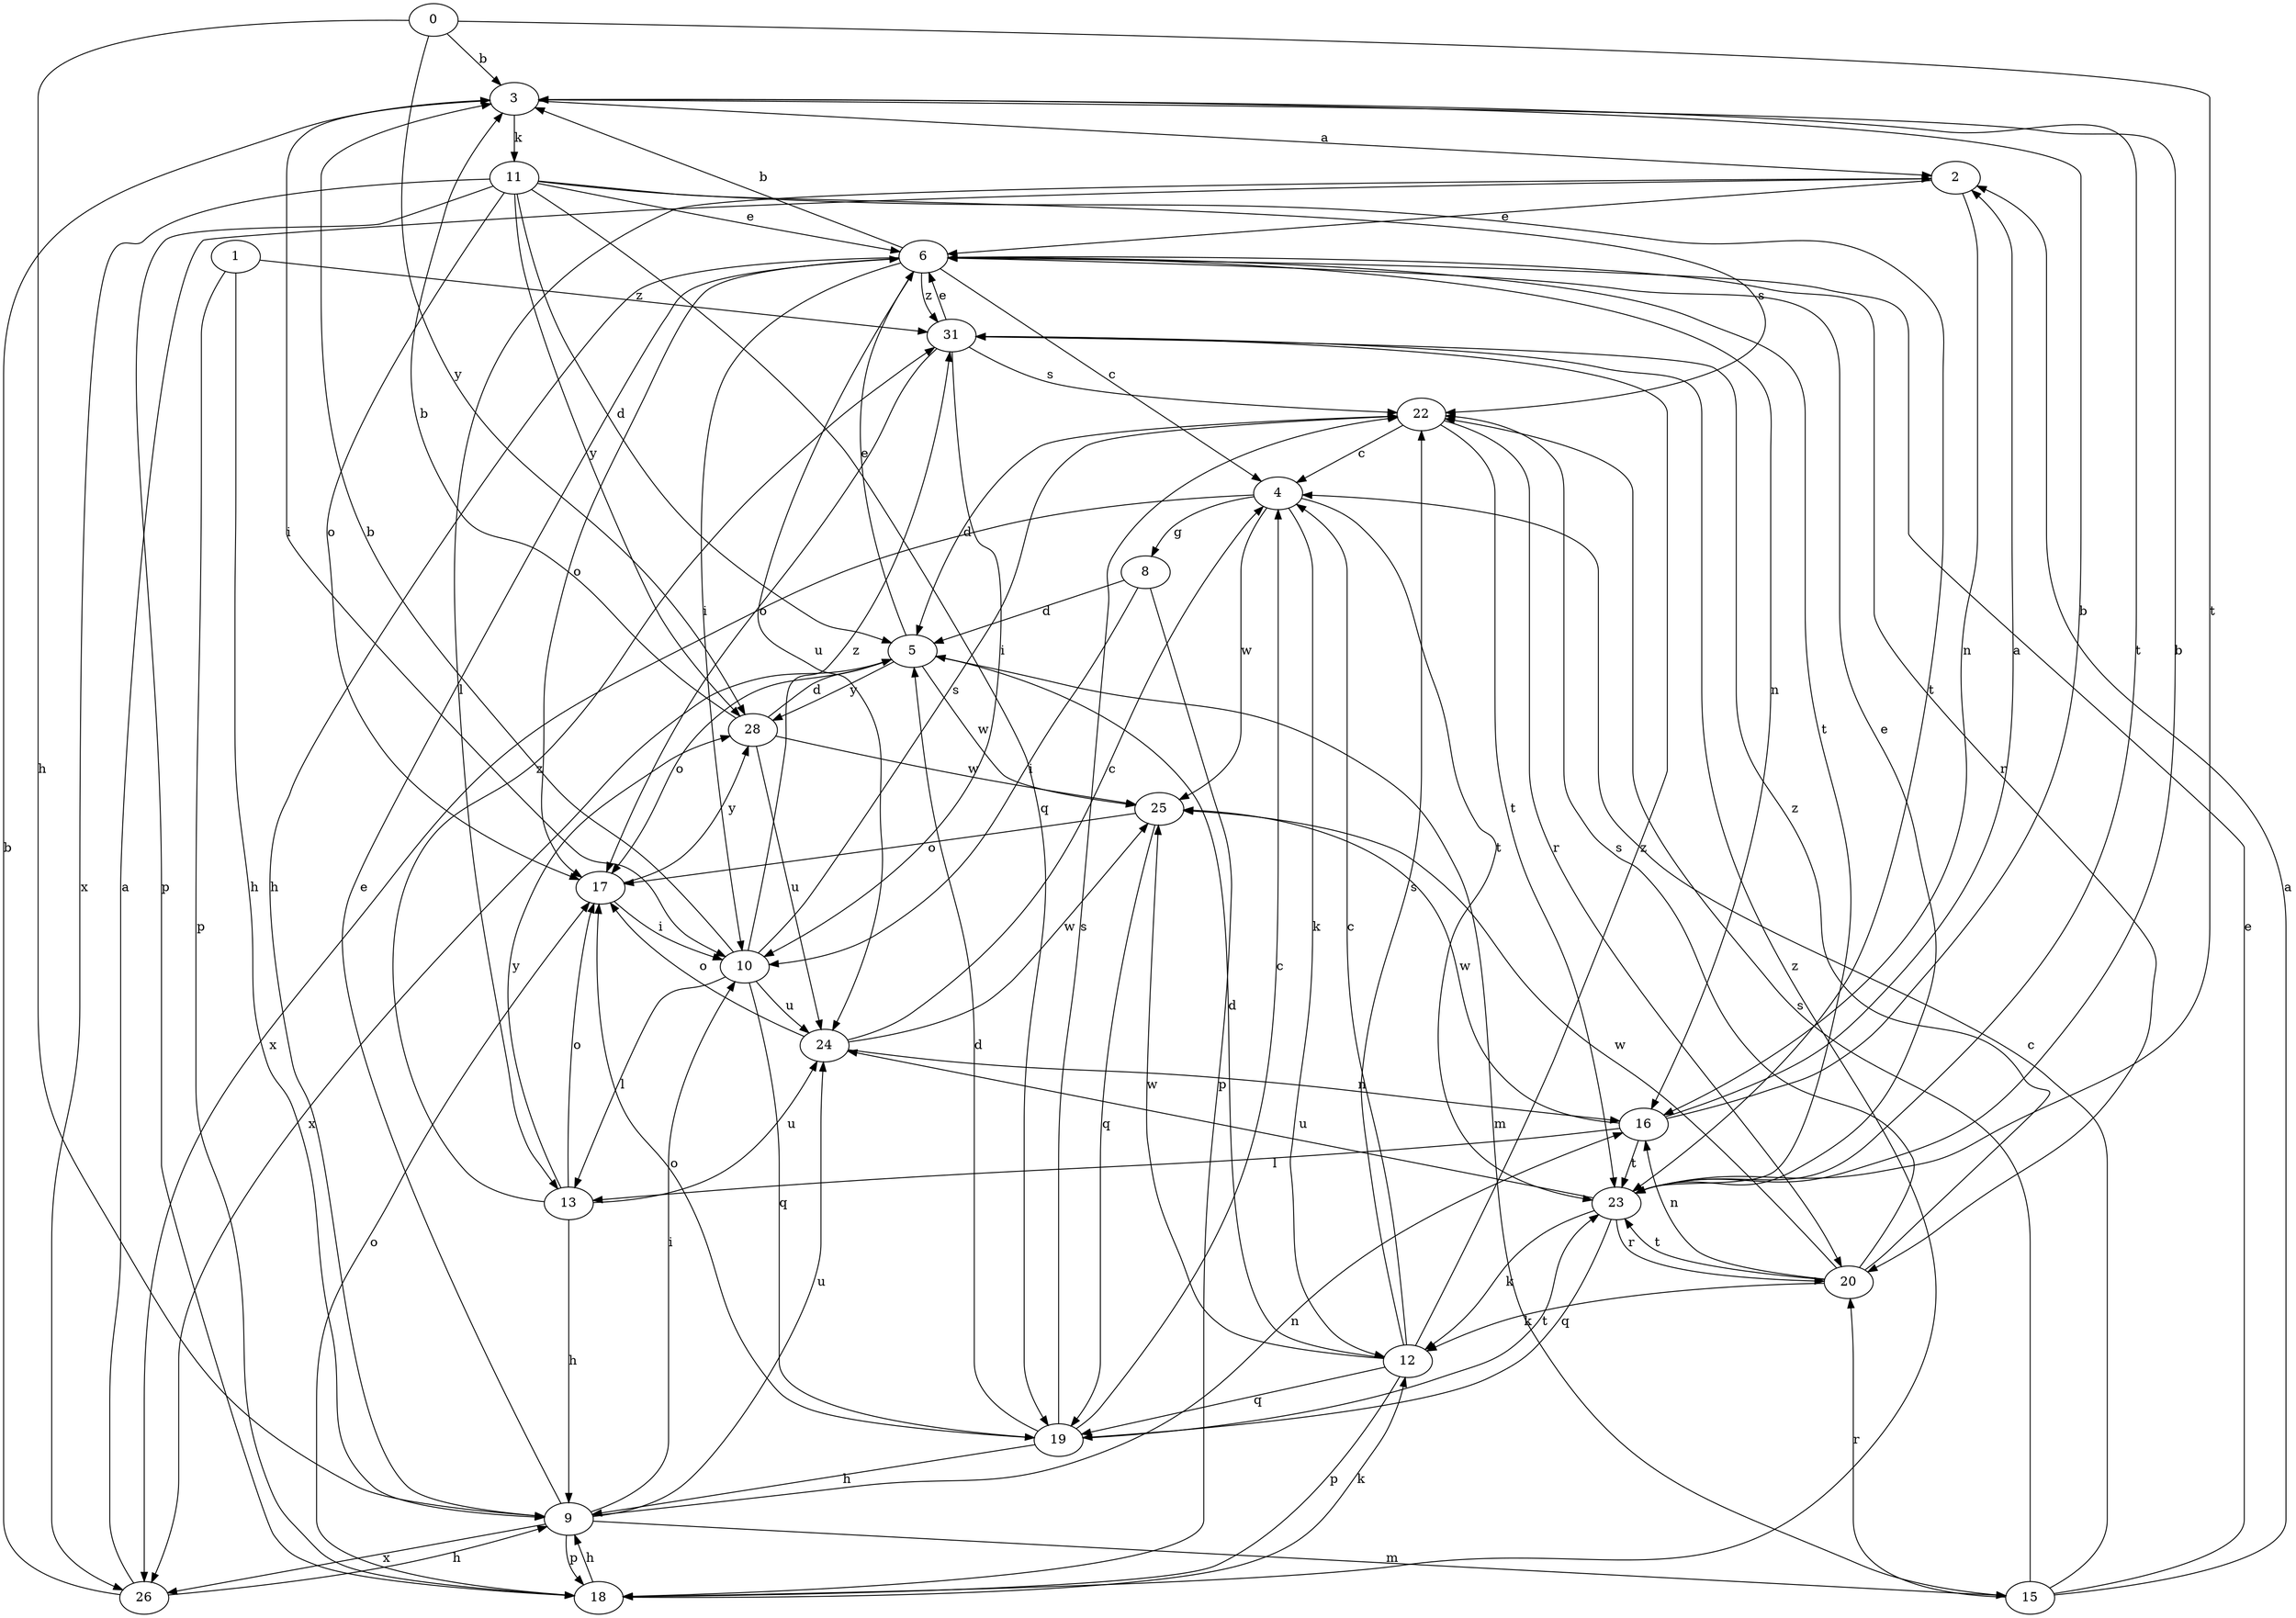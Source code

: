strict digraph  {
0;
1;
2;
3;
4;
5;
6;
8;
9;
10;
11;
12;
13;
15;
16;
17;
18;
19;
20;
22;
23;
24;
25;
26;
28;
31;
0 -> 3  [label=b];
0 -> 9  [label=h];
0 -> 23  [label=t];
0 -> 28  [label=y];
1 -> 9  [label=h];
1 -> 18  [label=p];
1 -> 31  [label=z];
2 -> 6  [label=e];
2 -> 13  [label=l];
2 -> 16  [label=n];
3 -> 2  [label=a];
3 -> 10  [label=i];
3 -> 11  [label=k];
3 -> 23  [label=t];
4 -> 8  [label=g];
4 -> 12  [label=k];
4 -> 23  [label=t];
4 -> 25  [label=w];
4 -> 26  [label=x];
5 -> 6  [label=e];
5 -> 15  [label=m];
5 -> 17  [label=o];
5 -> 25  [label=w];
5 -> 26  [label=x];
5 -> 28  [label=y];
6 -> 3  [label=b];
6 -> 4  [label=c];
6 -> 9  [label=h];
6 -> 10  [label=i];
6 -> 16  [label=n];
6 -> 17  [label=o];
6 -> 20  [label=r];
6 -> 23  [label=t];
6 -> 24  [label=u];
6 -> 31  [label=z];
8 -> 5  [label=d];
8 -> 10  [label=i];
8 -> 18  [label=p];
9 -> 6  [label=e];
9 -> 10  [label=i];
9 -> 15  [label=m];
9 -> 16  [label=n];
9 -> 18  [label=p];
9 -> 24  [label=u];
9 -> 26  [label=x];
10 -> 3  [label=b];
10 -> 13  [label=l];
10 -> 19  [label=q];
10 -> 22  [label=s];
10 -> 24  [label=u];
10 -> 31  [label=z];
11 -> 5  [label=d];
11 -> 6  [label=e];
11 -> 17  [label=o];
11 -> 18  [label=p];
11 -> 19  [label=q];
11 -> 22  [label=s];
11 -> 23  [label=t];
11 -> 26  [label=x];
11 -> 28  [label=y];
12 -> 4  [label=c];
12 -> 5  [label=d];
12 -> 18  [label=p];
12 -> 19  [label=q];
12 -> 22  [label=s];
12 -> 25  [label=w];
12 -> 31  [label=z];
13 -> 9  [label=h];
13 -> 17  [label=o];
13 -> 24  [label=u];
13 -> 28  [label=y];
13 -> 31  [label=z];
15 -> 2  [label=a];
15 -> 4  [label=c];
15 -> 6  [label=e];
15 -> 20  [label=r];
15 -> 22  [label=s];
16 -> 2  [label=a];
16 -> 3  [label=b];
16 -> 13  [label=l];
16 -> 23  [label=t];
16 -> 25  [label=w];
17 -> 10  [label=i];
17 -> 28  [label=y];
18 -> 9  [label=h];
18 -> 12  [label=k];
18 -> 17  [label=o];
18 -> 31  [label=z];
19 -> 4  [label=c];
19 -> 5  [label=d];
19 -> 9  [label=h];
19 -> 17  [label=o];
19 -> 22  [label=s];
19 -> 23  [label=t];
20 -> 12  [label=k];
20 -> 16  [label=n];
20 -> 22  [label=s];
20 -> 23  [label=t];
20 -> 25  [label=w];
20 -> 31  [label=z];
22 -> 4  [label=c];
22 -> 5  [label=d];
22 -> 20  [label=r];
22 -> 23  [label=t];
23 -> 3  [label=b];
23 -> 6  [label=e];
23 -> 12  [label=k];
23 -> 19  [label=q];
23 -> 20  [label=r];
23 -> 24  [label=u];
24 -> 4  [label=c];
24 -> 16  [label=n];
24 -> 17  [label=o];
24 -> 25  [label=w];
25 -> 17  [label=o];
25 -> 19  [label=q];
26 -> 2  [label=a];
26 -> 3  [label=b];
26 -> 9  [label=h];
28 -> 3  [label=b];
28 -> 5  [label=d];
28 -> 24  [label=u];
28 -> 25  [label=w];
31 -> 6  [label=e];
31 -> 10  [label=i];
31 -> 17  [label=o];
31 -> 22  [label=s];
}
